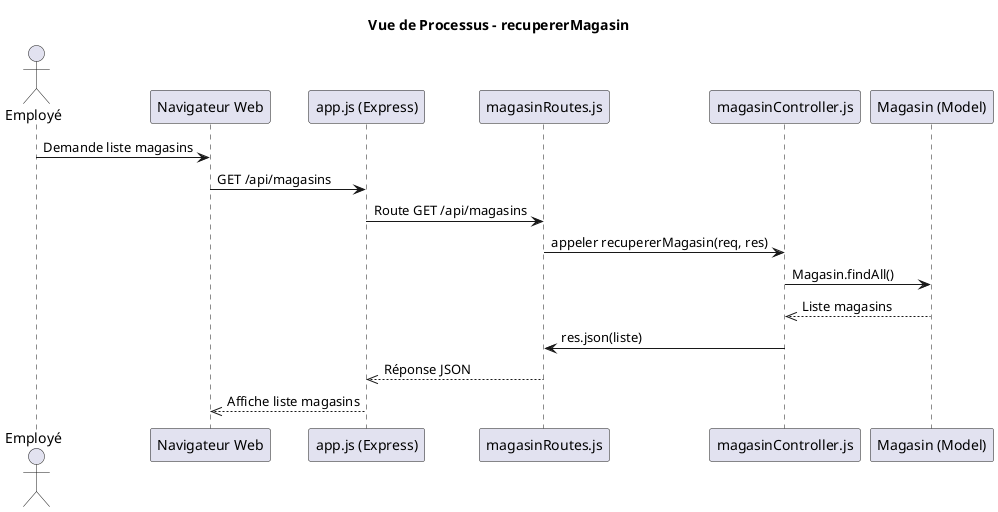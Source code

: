 @startuml
title Vue de Processus – recupererMagasin

actor "Employé" as user
participant "Navigateur Web" as browser
participant "app.js (Express)" as app
participant "magasinRoutes.js" as route
participant "magasinController.js" as ctrl
participant "Magasin (Model)" as magasin

user -> browser : Demande liste magasins
browser -> app : GET /api/magasins
app -> route : Route GET /api/magasins
route -> ctrl : appeler recupererMagasin(req, res)
ctrl -> magasin : Magasin.findAll()
magasin -->> ctrl : Liste magasins
ctrl -> route : res.json(liste)
route -->> app : Réponse JSON
app -->> browser : Affiche liste magasins
@enduml 